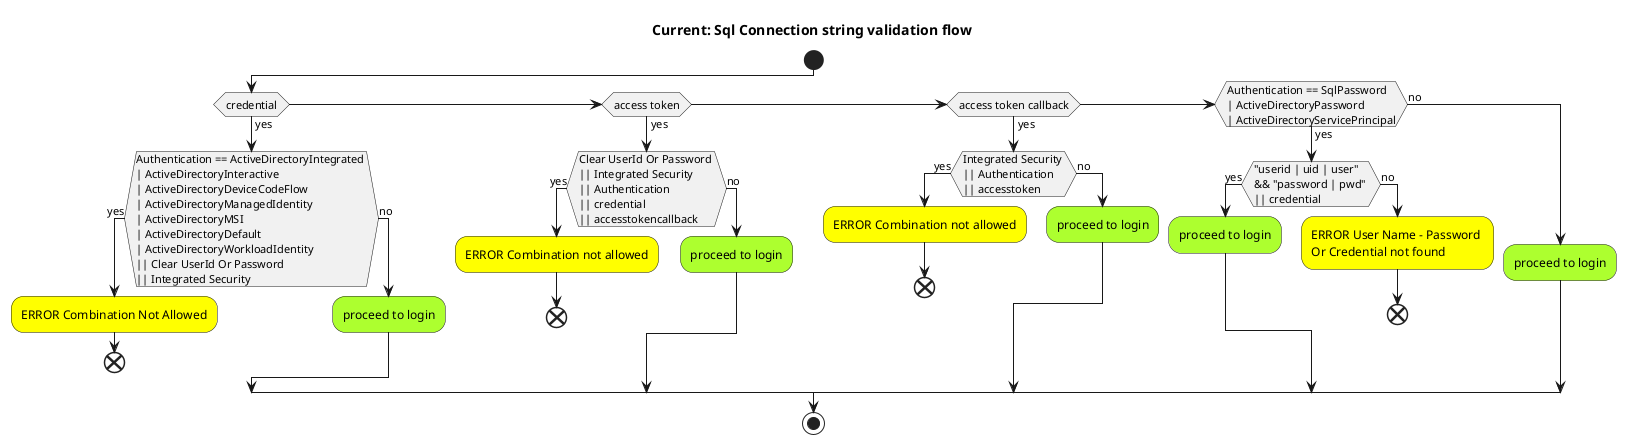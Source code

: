 @startuml currentcsvalidation
title "Current: Sql Connection string validation flow"

start;
if (credential) then (yes)
    if(Authentication == ActiveDirectoryIntegrated \n| ActiveDirectoryInteractive \n| ActiveDirectoryDeviceCodeFlow \n| ActiveDirectoryManagedIdentity \n| ActiveDirectoryMSI \n| ActiveDirectoryDefault \n| ActiveDirectoryWorkloadIdentity \n|| Clear UserId Or Password \n|| Integrated Security) then (yes)
        #Yellow :ERROR Combination Not Allowed;
        end;
    else (no)
        #GreenYellow:proceed to login;
    endif
else if(access token) then (yes)
    if(Clear UserId Or Password \n|| Integrated Security \n|| Authentication \n|| credential \n|| accesstokencallback) then (yes)
        #Yellow :ERROR Combination not allowed;
        end;
    else (no)
        #GreenYellow:proceed to login;
    endif
else if(access token callback) then (yes)
    if(Integrated Security \n|| Authentication \n|| accesstoken) then (yes)
        #Yellow :ERROR Combination not allowed;
        end;
    else (no)
        #GreenYellow:proceed to login;
    endif
else if(Authentication == SqlPassword \n| ActiveDirectoryPassword \n| ActiveDirectoryServicePrincipal) then (yes)
    if ("userid | uid | user" \n&& "password | pwd" \n|| credential) then (yes)
        #GreenYellow:proceed to login;
    else (no)
        #Yellow :ERROR User Name - Password \nOr Credential not found; 
        end;
    endif
else (no)
    #GreenYellow :proceed to login;
endif

stop;

@enduml

@startuml proposedcsvalidation
title "Proposed: Sql Connection string validation flow (Use Specification design pattern)"

start;
if (credential) then (yes)
    if(Authentication == ActiveDirectoryIntegrated \n| ActiveDirectoryInteractive \n| ActiveDirectoryDeviceCodeFlow \n| ActiveDirectoryManagedIdentity \n| ActiveDirectoryMSI \n| ActiveDirectoryDefault \n| ActiveDirectoryWorkloadIdentity \n|| Clear UserId Or Password \n|| Integrated Security) then (yes)
        #Yellow :ERROR Combination Not Allowed;
        end;
    else (no)
        #GreenYellow:proceed to login;
    endif
else if(access token) then (yes)
    if(Clear UserId Or Password \n|| Integrated Security \n|| Authentication \n|| credential \n|| accesstokencallback) then (yes)
        #Yellow :ERROR Combination not allowed;
        end;
    else (no)
        #GreenYellow:proceed to login;
    endif
else if(access token callback) then (yes)
    if(Integrated Security \n|| Authentication \n|| accesstoken) then (yes)
        #Yellow :ERROR Combination not allowed;
        end;
    else (no)
        #GreenYellow:proceed to login;
    endif
else if(Authentication == SqlPassword \n| ActiveDirectoryPassword \n| ActiveDirectoryServicePrincipal) then (yes)
    if ("userid | uid | user" \n&& "password | pwd" \n|| credential) then (yes)
        #GreenYellow:proceed to login;
    else (no)
        #Yellow :ERROR User Name - Password \nOr Credential not found; 
        end;
    endif
else (no)
    #GreenYellow :proceed to login;
endif

stop;

@enduml
